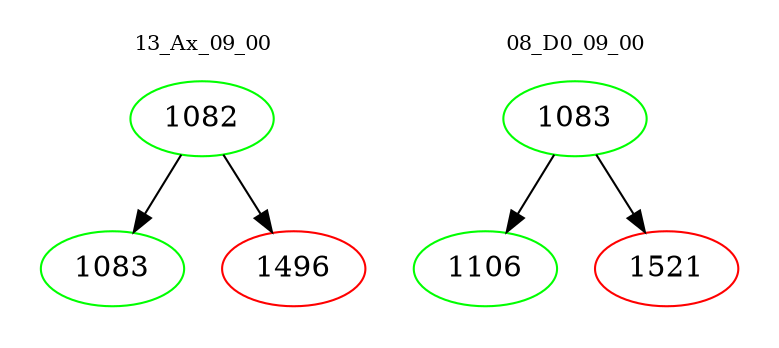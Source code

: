 digraph{
subgraph cluster_0 {
color = white
label = "13_Ax_09_00";
fontsize=10;
T0_1082 [label="1082", color="green"]
T0_1082 -> T0_1083 [color="black"]
T0_1083 [label="1083", color="green"]
T0_1082 -> T0_1496 [color="black"]
T0_1496 [label="1496", color="red"]
}
subgraph cluster_1 {
color = white
label = "08_D0_09_00";
fontsize=10;
T1_1083 [label="1083", color="green"]
T1_1083 -> T1_1106 [color="black"]
T1_1106 [label="1106", color="green"]
T1_1083 -> T1_1521 [color="black"]
T1_1521 [label="1521", color="red"]
}
}
